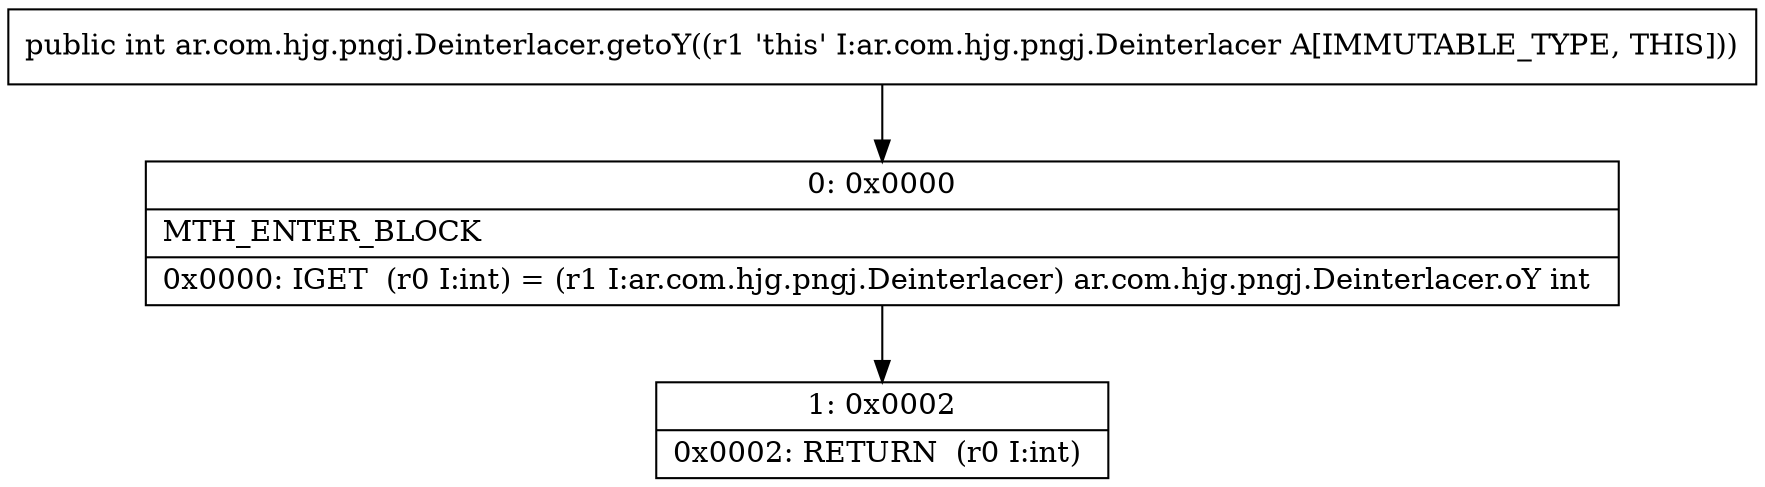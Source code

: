 digraph "CFG forar.com.hjg.pngj.Deinterlacer.getoY()I" {
Node_0 [shape=record,label="{0\:\ 0x0000|MTH_ENTER_BLOCK\l|0x0000: IGET  (r0 I:int) = (r1 I:ar.com.hjg.pngj.Deinterlacer) ar.com.hjg.pngj.Deinterlacer.oY int \l}"];
Node_1 [shape=record,label="{1\:\ 0x0002|0x0002: RETURN  (r0 I:int) \l}"];
MethodNode[shape=record,label="{public int ar.com.hjg.pngj.Deinterlacer.getoY((r1 'this' I:ar.com.hjg.pngj.Deinterlacer A[IMMUTABLE_TYPE, THIS])) }"];
MethodNode -> Node_0;
Node_0 -> Node_1;
}

